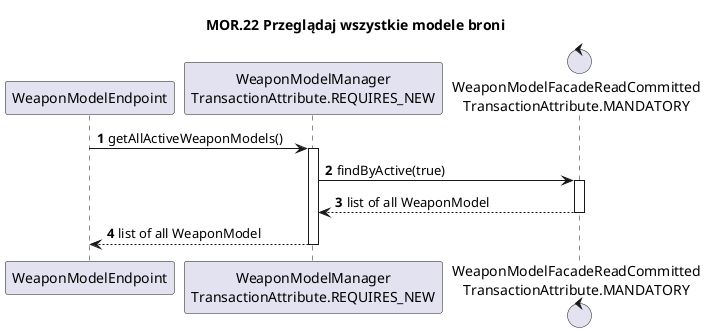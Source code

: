 @startuml
title
MOR.22 Przeglądaj wszystkie modele broni
end title

autoactivate on
participant WeaponModelEndpoint
participant "WeaponModelManager\nTransactionAttribute.REQUIRES_NEW" as WeaponModelManager
control "WeaponModelFacadeReadCommitted\nTransactionAttribute.MANDATORY" as WeaponModelFacade
autonumber
WeaponModelEndpoint -> WeaponModelManager: getAllActiveWeaponModels()
    WeaponModelManager -> WeaponModelFacade: findByActive(true)
    return list of all WeaponModel
return list of all WeaponModel
@enduml